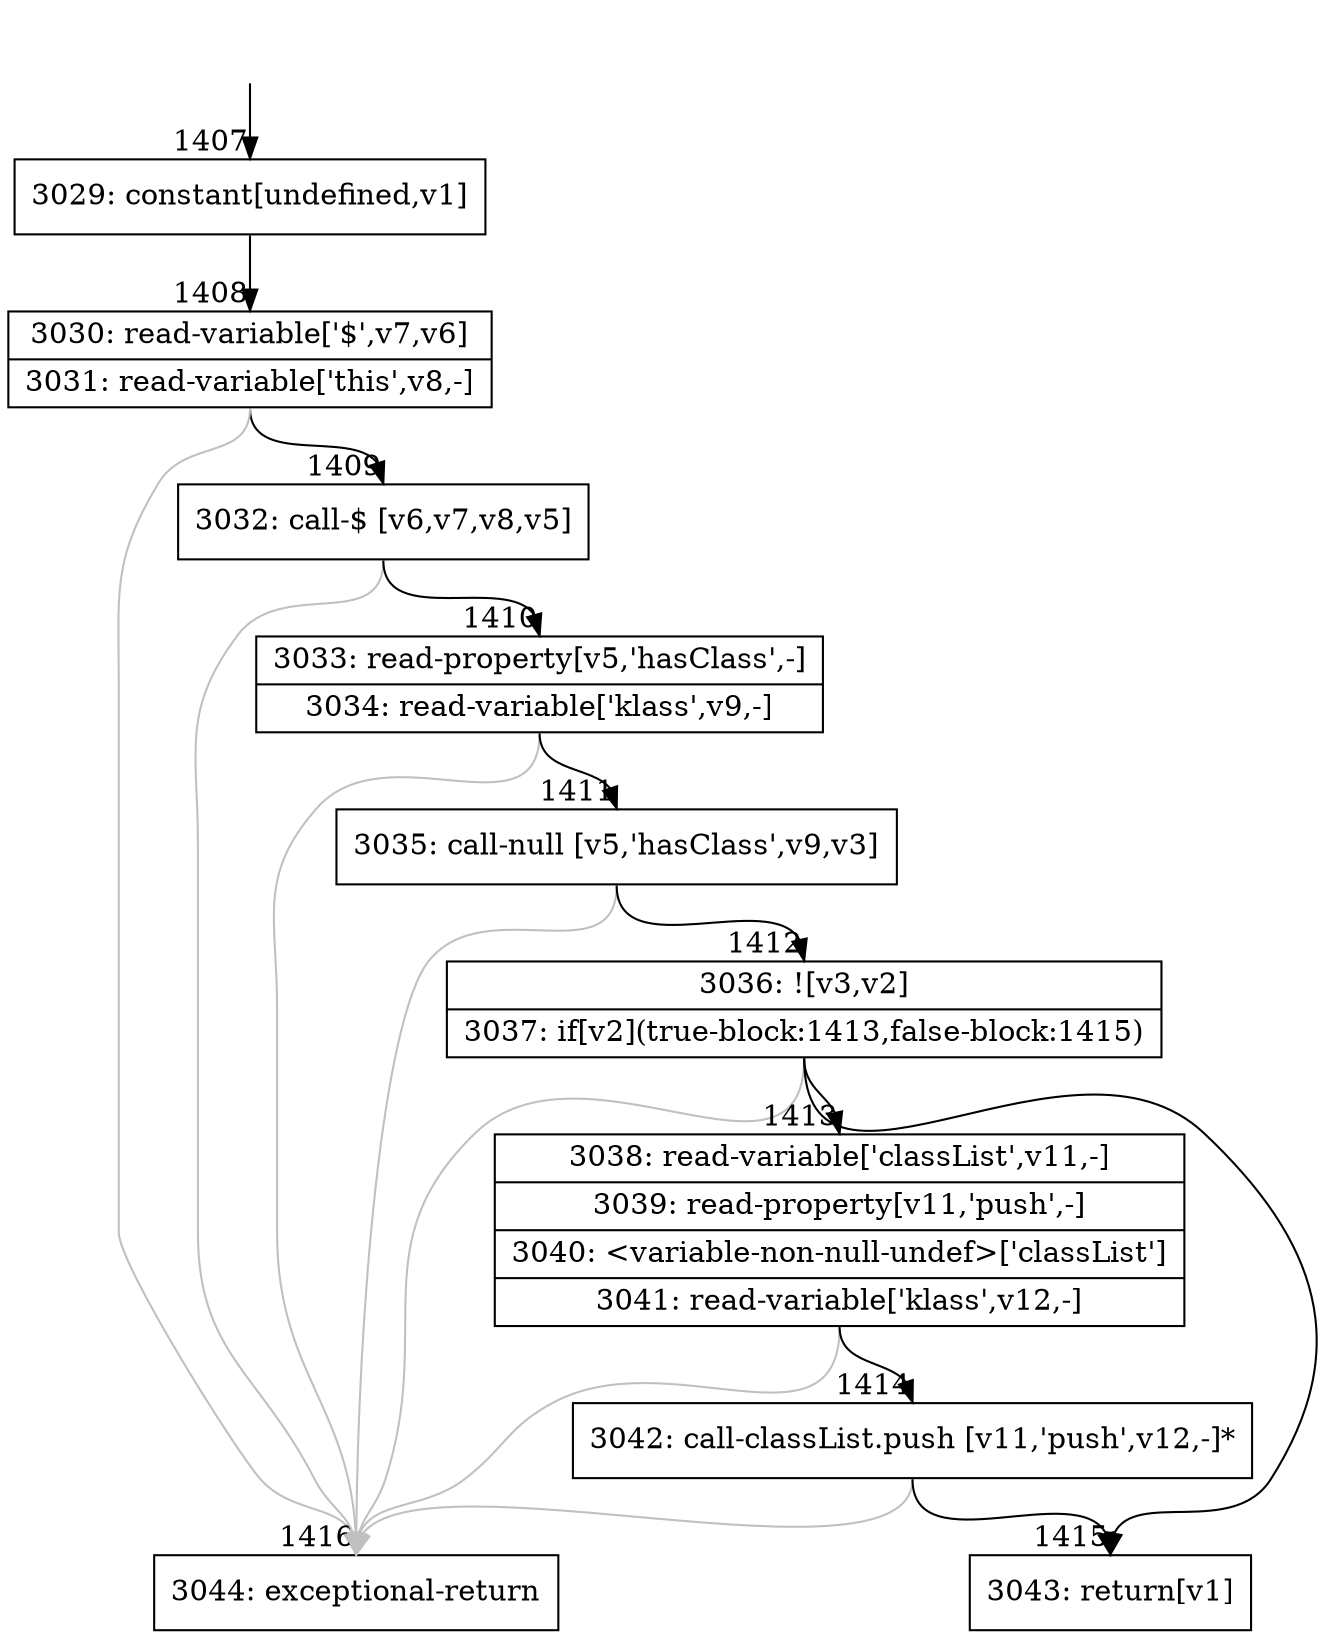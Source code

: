 digraph {
rankdir="TD"
BB_entry136[shape=none,label=""];
BB_entry136 -> BB1407 [tailport=s, headport=n, headlabel="    1407"]
BB1407 [shape=record label="{3029: constant[undefined,v1]}" ] 
BB1407 -> BB1408 [tailport=s, headport=n, headlabel="      1408"]
BB1408 [shape=record label="{3030: read-variable['$',v7,v6]|3031: read-variable['this',v8,-]}" ] 
BB1408 -> BB1409 [tailport=s, headport=n, headlabel="      1409"]
BB1408 -> BB1416 [tailport=s, headport=n, color=gray, headlabel="      1416"]
BB1409 [shape=record label="{3032: call-$ [v6,v7,v8,v5]}" ] 
BB1409 -> BB1410 [tailport=s, headport=n, headlabel="      1410"]
BB1409 -> BB1416 [tailport=s, headport=n, color=gray]
BB1410 [shape=record label="{3033: read-property[v5,'hasClass',-]|3034: read-variable['klass',v9,-]}" ] 
BB1410 -> BB1411 [tailport=s, headport=n, headlabel="      1411"]
BB1410 -> BB1416 [tailport=s, headport=n, color=gray]
BB1411 [shape=record label="{3035: call-null [v5,'hasClass',v9,v3]}" ] 
BB1411 -> BB1412 [tailport=s, headport=n, headlabel="      1412"]
BB1411 -> BB1416 [tailport=s, headport=n, color=gray]
BB1412 [shape=record label="{3036: ![v3,v2]|3037: if[v2](true-block:1413,false-block:1415)}" ] 
BB1412 -> BB1413 [tailport=s, headport=n, headlabel="      1413"]
BB1412 -> BB1415 [tailport=s, headport=n, headlabel="      1415"]
BB1412 -> BB1416 [tailport=s, headport=n, color=gray]
BB1413 [shape=record label="{3038: read-variable['classList',v11,-]|3039: read-property[v11,'push',-]|3040: \<variable-non-null-undef\>['classList']|3041: read-variable['klass',v12,-]}" ] 
BB1413 -> BB1414 [tailport=s, headport=n, headlabel="      1414"]
BB1413 -> BB1416 [tailport=s, headport=n, color=gray]
BB1414 [shape=record label="{3042: call-classList.push [v11,'push',v12,-]*}" ] 
BB1414 -> BB1415 [tailport=s, headport=n]
BB1414 -> BB1416 [tailport=s, headport=n, color=gray]
BB1415 [shape=record label="{3043: return[v1]}" ] 
BB1416 [shape=record label="{3044: exceptional-return}" ] 
//#$~ 720
}
